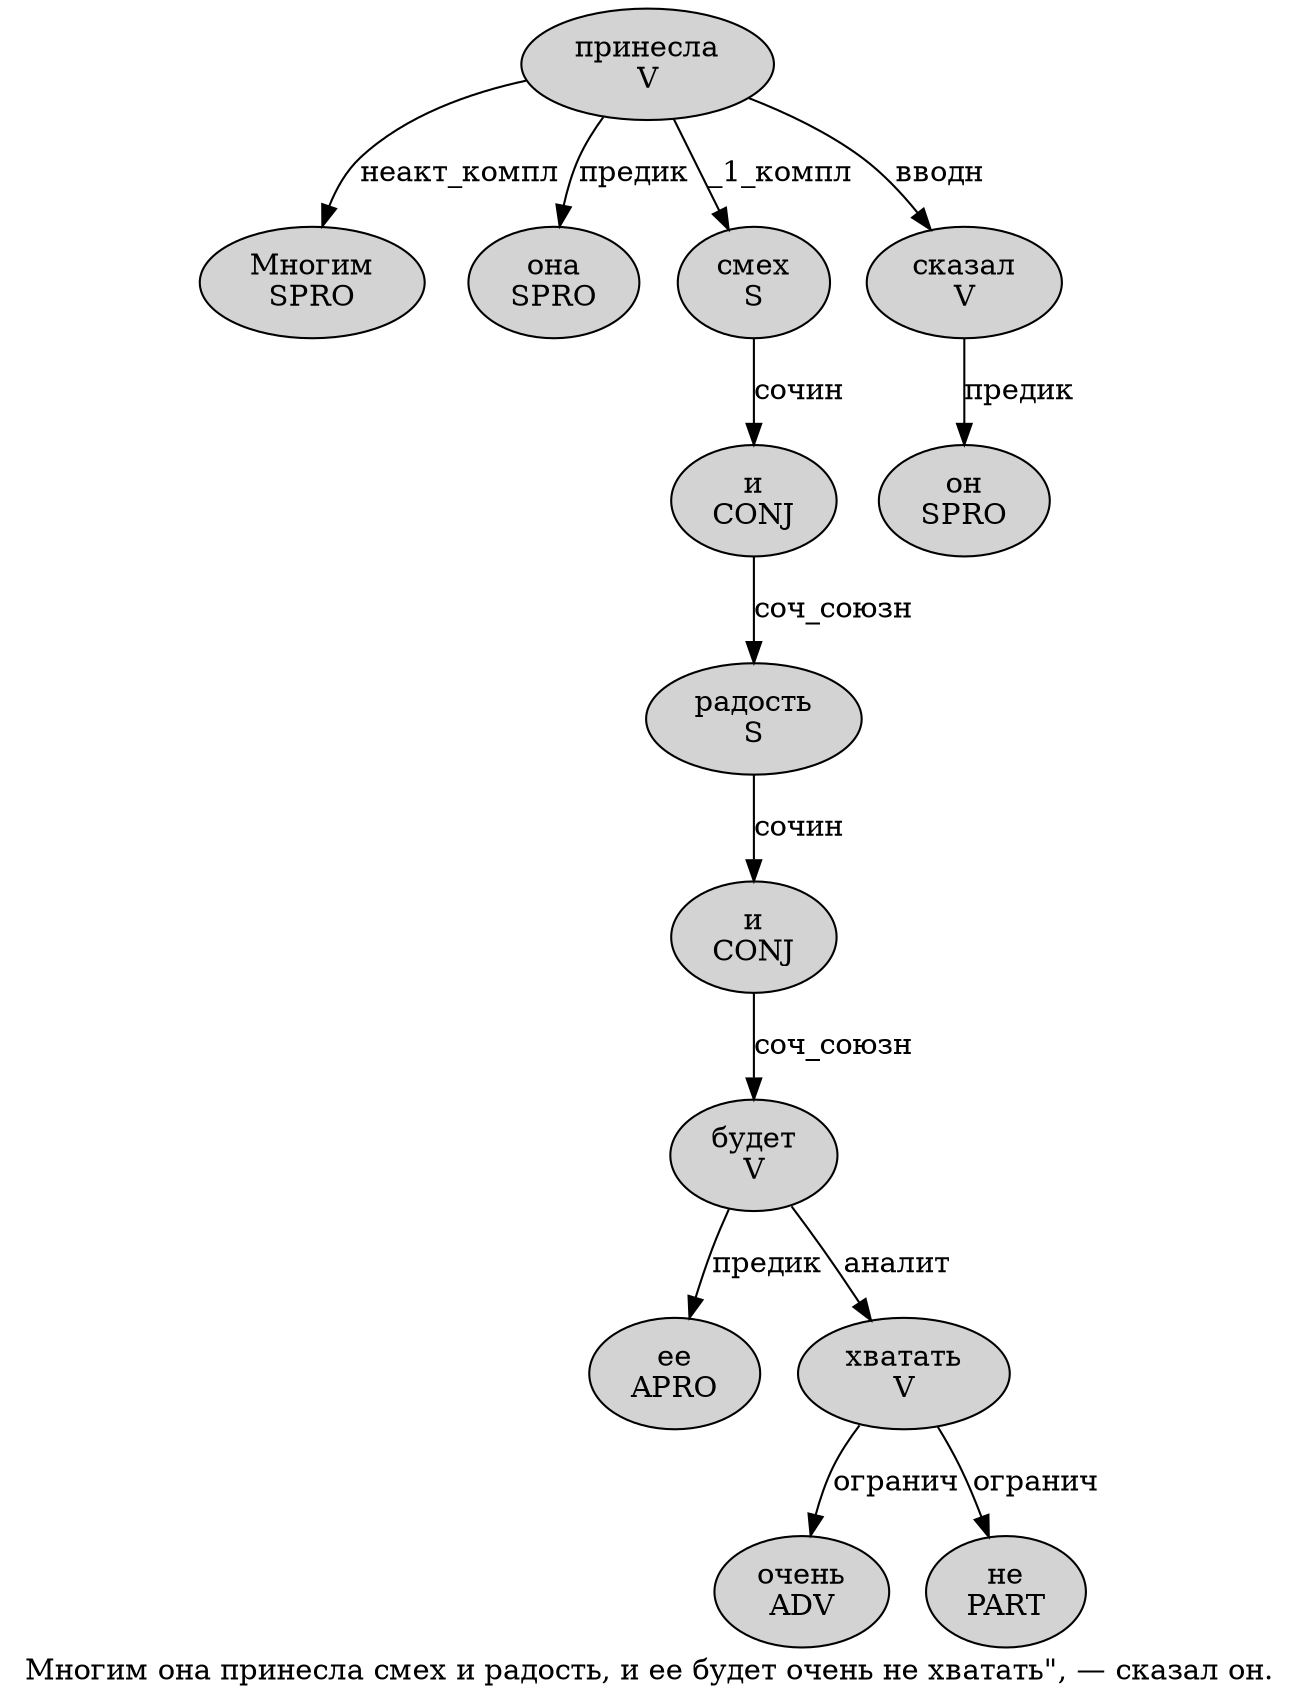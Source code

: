 digraph SENTENCE_788 {
	graph [label="Многим она принесла смех и радость, и ее будет очень не хватать\", — сказал он."]
	node [style=filled]
		0 [label="Многим
SPRO" color="" fillcolor=lightgray penwidth=1 shape=ellipse]
		1 [label="она
SPRO" color="" fillcolor=lightgray penwidth=1 shape=ellipse]
		2 [label="принесла
V" color="" fillcolor=lightgray penwidth=1 shape=ellipse]
		3 [label="смех
S" color="" fillcolor=lightgray penwidth=1 shape=ellipse]
		4 [label="и
CONJ" color="" fillcolor=lightgray penwidth=1 shape=ellipse]
		5 [label="радость
S" color="" fillcolor=lightgray penwidth=1 shape=ellipse]
		7 [label="и
CONJ" color="" fillcolor=lightgray penwidth=1 shape=ellipse]
		8 [label="ее
APRO" color="" fillcolor=lightgray penwidth=1 shape=ellipse]
		9 [label="будет
V" color="" fillcolor=lightgray penwidth=1 shape=ellipse]
		10 [label="очень
ADV" color="" fillcolor=lightgray penwidth=1 shape=ellipse]
		11 [label="не
PART" color="" fillcolor=lightgray penwidth=1 shape=ellipse]
		12 [label="хватать
V" color="" fillcolor=lightgray penwidth=1 shape=ellipse]
		16 [label="сказал
V" color="" fillcolor=lightgray penwidth=1 shape=ellipse]
		17 [label="он
SPRO" color="" fillcolor=lightgray penwidth=1 shape=ellipse]
			7 -> 9 [label="соч_союзн"]
			4 -> 5 [label="соч_союзн"]
			2 -> 0 [label="неакт_компл"]
			2 -> 1 [label="предик"]
			2 -> 3 [label="_1_компл"]
			2 -> 16 [label="вводн"]
			5 -> 7 [label="сочин"]
			12 -> 10 [label="огранич"]
			12 -> 11 [label="огранич"]
			3 -> 4 [label="сочин"]
			9 -> 8 [label="предик"]
			9 -> 12 [label="аналит"]
			16 -> 17 [label="предик"]
}
